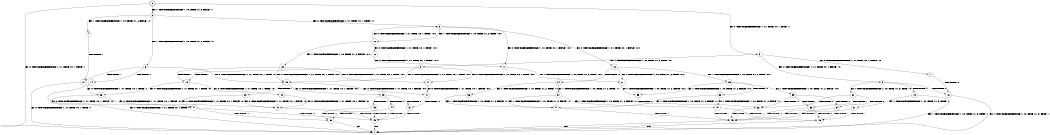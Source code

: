 digraph BCG {
size = "7, 10.5";
center = TRUE;
node [shape = circle];
0 [peripheries = 2];
0 -> 1 [label = "EX !0 !ATOMIC_EXCH_BRANCH (1, +1, TRUE, +0, 1, TRUE) !::"];
0 -> 2 [label = "EX !1 !ATOMIC_EXCH_BRANCH (1, +0, TRUE, +1, 3, FALSE) !::"];
0 -> 3 [label = "EX !0 !ATOMIC_EXCH_BRANCH (1, +1, TRUE, +0, 1, TRUE) !::"];
2 -> 4 [label = "EX !1 !ATOMIC_EXCH_BRANCH (1, +0, TRUE, +1, 2, FALSE) !:1:"];
2 -> 5 [label = "EX !0 !ATOMIC_EXCH_BRANCH (1, +1, TRUE, +0, 1, TRUE) !:1:"];
2 -> 6 [label = "EX !1 !ATOMIC_EXCH_BRANCH (1, +0, TRUE, +1, 2, FALSE) !:1:"];
3 -> 7 [label = "EX !0 !ATOMIC_EXCH_BRANCH (1, +1, TRUE, +0, 1, FALSE) !:0:"];
3 -> 8 [label = "EX !1 !ATOMIC_EXCH_BRANCH (1, +0, TRUE, +1, 3, TRUE) !:0:"];
3 -> 9 [label = "EX !0 !ATOMIC_EXCH_BRANCH (1, +1, TRUE, +0, 1, FALSE) !:0:"];
4 -> 10 [label = "TERMINATE !1"];
5 -> 11 [label = "EX !0 !ATOMIC_EXCH_BRANCH (1, +1, TRUE, +0, 1, FALSE) !:0:1:"];
5 -> 12 [label = "EX !1 !ATOMIC_EXCH_BRANCH (1, +0, TRUE, +1, 2, TRUE) !:0:1:"];
5 -> 13 [label = "EX !0 !ATOMIC_EXCH_BRANCH (1, +1, TRUE, +0, 1, FALSE) !:0:1:"];
6 -> 10 [label = "TERMINATE !1"];
6 -> 14 [label = "TERMINATE !1"];
6 -> 15 [label = "EX !0 !ATOMIC_EXCH_BRANCH (1, +1, TRUE, +0, 1, TRUE) !:1:"];
7 -> 16 [label = "TERMINATE !0"];
8 -> 17 [label = "EX !0 !ATOMIC_EXCH_BRANCH (1, +1, TRUE, +0, 1, TRUE) !:0:1:"];
8 -> 18 [label = "TERMINATE !1"];
8 -> 15 [label = "EX !0 !ATOMIC_EXCH_BRANCH (1, +1, TRUE, +0, 1, TRUE) !:0:1:"];
9 -> 16 [label = "TERMINATE !0"];
9 -> 19 [label = "TERMINATE !0"];
9 -> 20 [label = "EX !1 !ATOMIC_EXCH_BRANCH (1, +0, TRUE, +1, 3, TRUE) !:0:"];
10 -> 1 [label = "EX !0 !ATOMIC_EXCH_BRANCH (1, +1, TRUE, +0, 1, TRUE) !::"];
11 -> 21 [label = "EX !1 !ATOMIC_EXCH_BRANCH (1, +0, TRUE, +1, 2, TRUE) !:0:1:"];
12 -> 22 [label = "EX !0 !ATOMIC_EXCH_BRANCH (1, +1, TRUE, +0, 1, TRUE) !:0:1:"];
12 -> 23 [label = "EX !1 !ATOMIC_EXCH_BRANCH (1, +0, TRUE, +1, 2, FALSE) !:0:1:"];
12 -> 5 [label = "EX !0 !ATOMIC_EXCH_BRANCH (1, +1, TRUE, +0, 1, TRUE) !:0:1:"];
13 -> 21 [label = "EX !1 !ATOMIC_EXCH_BRANCH (1, +0, TRUE, +1, 2, TRUE) !:0:1:"];
13 -> 24 [label = "TERMINATE !0"];
13 -> 25 [label = "EX !1 !ATOMIC_EXCH_BRANCH (1, +0, TRUE, +1, 2, TRUE) !:0:1:"];
14 -> 1 [label = "EX !0 !ATOMIC_EXCH_BRANCH (1, +1, TRUE, +0, 1, TRUE) !::"];
14 -> 26 [label = "EX !0 !ATOMIC_EXCH_BRANCH (1, +1, TRUE, +0, 1, TRUE) !::"];
15 -> 27 [label = "EX !0 !ATOMIC_EXCH_BRANCH (1, +1, TRUE, +0, 1, FALSE) !:0:1:"];
15 -> 28 [label = "TERMINATE !1"];
15 -> 29 [label = "EX !0 !ATOMIC_EXCH_BRANCH (1, +1, TRUE, +0, 1, FALSE) !:0:1:"];
16 -> 1 [label = "EX !1 !ATOMIC_EXCH_BRANCH (1, +0, TRUE, +1, 3, TRUE) !::"];
17 -> 27 [label = "EX !0 !ATOMIC_EXCH_BRANCH (1, +1, TRUE, +0, 1, FALSE) !:0:1:"];
18 -> 30 [label = "EX !0 !ATOMIC_EXCH_BRANCH (1, +1, TRUE, +0, 1, TRUE) !:0:"];
18 -> 26 [label = "EX !0 !ATOMIC_EXCH_BRANCH (1, +1, TRUE, +0, 1, TRUE) !:0:"];
19 -> 1 [label = "EX !1 !ATOMIC_EXCH_BRANCH (1, +0, TRUE, +1, 3, TRUE) !::"];
19 -> 31 [label = "EX !1 !ATOMIC_EXCH_BRANCH (1, +0, TRUE, +1, 3, TRUE) !::"];
20 -> 32 [label = "TERMINATE !0"];
20 -> 33 [label = "TERMINATE !1"];
20 -> 34 [label = "TERMINATE !0"];
21 -> 35 [label = "EX !1 !ATOMIC_EXCH_BRANCH (1, +0, TRUE, +1, 2, FALSE) !:0:1:"];
22 -> 11 [label = "EX !0 !ATOMIC_EXCH_BRANCH (1, +1, TRUE, +0, 1, FALSE) !:0:1:"];
23 -> 17 [label = "EX !0 !ATOMIC_EXCH_BRANCH (1, +1, TRUE, +0, 1, TRUE) !:0:1:"];
23 -> 18 [label = "TERMINATE !1"];
23 -> 15 [label = "EX !0 !ATOMIC_EXCH_BRANCH (1, +1, TRUE, +0, 1, TRUE) !:0:1:"];
24 -> 36 [label = "EX !1 !ATOMIC_EXCH_BRANCH (1, +0, TRUE, +1, 2, TRUE) !:1:"];
24 -> 37 [label = "EX !1 !ATOMIC_EXCH_BRANCH (1, +0, TRUE, +1, 2, TRUE) !:1:"];
25 -> 35 [label = "EX !1 !ATOMIC_EXCH_BRANCH (1, +0, TRUE, +1, 2, FALSE) !:0:1:"];
25 -> 38 [label = "TERMINATE !0"];
25 -> 39 [label = "EX !1 !ATOMIC_EXCH_BRANCH (1, +0, TRUE, +1, 2, FALSE) !:0:1:"];
26 -> 40 [label = "EX !0 !ATOMIC_EXCH_BRANCH (1, +1, TRUE, +0, 1, FALSE) !:0:"];
26 -> 41 [label = "EX !0 !ATOMIC_EXCH_BRANCH (1, +1, TRUE, +0, 1, FALSE) !:0:"];
27 -> 42 [label = "TERMINATE !0"];
28 -> 40 [label = "EX !0 !ATOMIC_EXCH_BRANCH (1, +1, TRUE, +0, 1, FALSE) !:0:"];
28 -> 41 [label = "EX !0 !ATOMIC_EXCH_BRANCH (1, +1, TRUE, +0, 1, FALSE) !:0:"];
29 -> 42 [label = "TERMINATE !0"];
29 -> 43 [label = "TERMINATE !1"];
29 -> 44 [label = "TERMINATE !0"];
30 -> 40 [label = "EX !0 !ATOMIC_EXCH_BRANCH (1, +1, TRUE, +0, 1, FALSE) !:0:"];
31 -> 45 [label = "TERMINATE !1"];
31 -> 46 [label = "TERMINATE !1"];
32 -> 45 [label = "TERMINATE !1"];
33 -> 45 [label = "TERMINATE !0"];
33 -> 46 [label = "TERMINATE !0"];
34 -> 45 [label = "TERMINATE !1"];
34 -> 46 [label = "TERMINATE !1"];
35 -> 32 [label = "TERMINATE !0"];
36 -> 47 [label = "EX !1 !ATOMIC_EXCH_BRANCH (1, +0, TRUE, +1, 2, FALSE) !:1:"];
37 -> 47 [label = "EX !1 !ATOMIC_EXCH_BRANCH (1, +0, TRUE, +1, 2, FALSE) !:1:"];
37 -> 48 [label = "EX !1 !ATOMIC_EXCH_BRANCH (1, +0, TRUE, +1, 2, FALSE) !:1:"];
38 -> 47 [label = "EX !1 !ATOMIC_EXCH_BRANCH (1, +0, TRUE, +1, 2, FALSE) !:1:"];
38 -> 48 [label = "EX !1 !ATOMIC_EXCH_BRANCH (1, +0, TRUE, +1, 2, FALSE) !:1:"];
39 -> 32 [label = "TERMINATE !0"];
39 -> 33 [label = "TERMINATE !1"];
39 -> 34 [label = "TERMINATE !0"];
40 -> 49 [label = "TERMINATE !0"];
41 -> 49 [label = "TERMINATE !0"];
41 -> 50 [label = "TERMINATE !0"];
42 -> 49 [label = "TERMINATE !1"];
43 -> 49 [label = "TERMINATE !0"];
43 -> 50 [label = "TERMINATE !0"];
44 -> 49 [label = "TERMINATE !1"];
44 -> 50 [label = "TERMINATE !1"];
45 -> 1 [label = "exit"];
46 -> 1 [label = "exit"];
47 -> 45 [label = "TERMINATE !1"];
48 -> 45 [label = "TERMINATE !1"];
48 -> 46 [label = "TERMINATE !1"];
49 -> 1 [label = "exit"];
50 -> 1 [label = "exit"];
}
